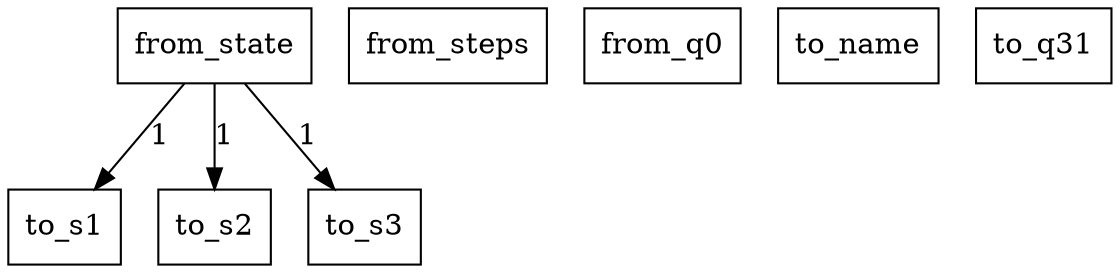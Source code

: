 digraph {
    graph [rankdir=TB
          ,bgcolor=transparent];
    node [shape=box
         ,fillcolor=white
         ,style=filled];
    0 [label=<from_state>];
    1 [label=<from_steps>];
    2 [label=<from_q0>];
    3 [label=<to_name>];
    4 [label=<to_s1>];
    5 [label=<to_q31>];
    6 [label=<to_s2>];
    7 [label=<to_s3>];
    0 -> 4 [label=1];
    0 -> 6 [label=1];
    0 -> 7 [label=1];
}